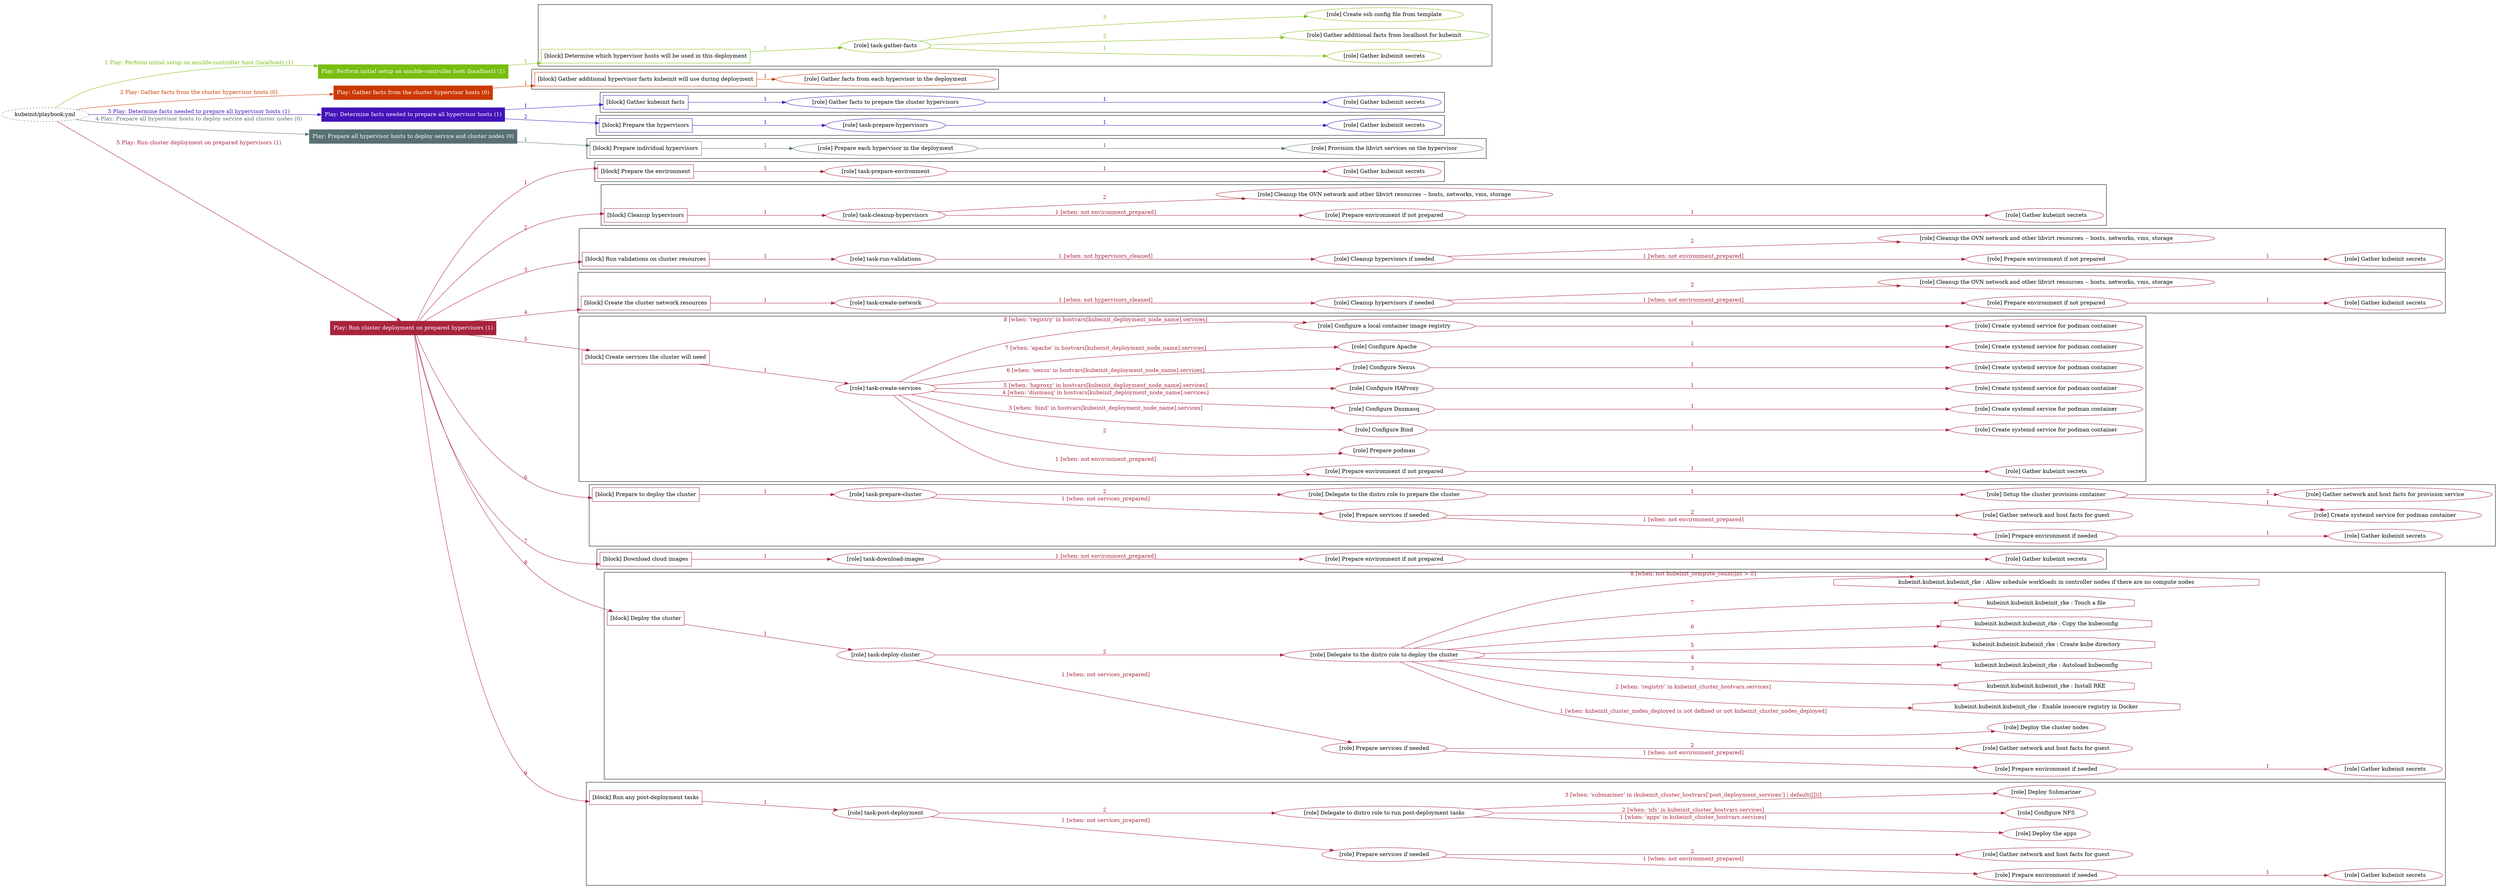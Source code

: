 digraph {
	graph [concentrate=true ordering=in rankdir=LR ratio=fill]
	edge [esep=5 sep=10]
	"kubeinit/playbook.yml" [URL="/home/runner/work/kubeinit/kubeinit/kubeinit/playbook.yml" id=playbook_8af589d7 style=dotted]
	"kubeinit/playbook.yml" -> play_e0f1fb7f [label="1 Play: Perform initial setup on ansible-controller host (localhost) (1)" color="#78bd0f" fontcolor="#78bd0f" id=edge_play_e0f1fb7f labeltooltip="1 Play: Perform initial setup on ansible-controller host (localhost) (1)" tooltip="1 Play: Perform initial setup on ansible-controller host (localhost) (1)"]
	subgraph "Play: Perform initial setup on ansible-controller host (localhost) (1)" {
		play_e0f1fb7f [label="Play: Perform initial setup on ansible-controller host (localhost) (1)" URL="/home/runner/work/kubeinit/kubeinit/kubeinit/playbook.yml" color="#78bd0f" fontcolor="#ffffff" id=play_e0f1fb7f shape=box style=filled tooltip=localhost]
		play_e0f1fb7f -> block_462673ed [label=1 color="#78bd0f" fontcolor="#78bd0f" id=edge_block_462673ed labeltooltip=1 tooltip=1]
		subgraph cluster_block_462673ed {
			block_462673ed [label="[block] Determine which hypervisor hosts will be used in this deployment" URL="/home/runner/work/kubeinit/kubeinit/kubeinit/playbook.yml" color="#78bd0f" id=block_462673ed labeltooltip="Determine which hypervisor hosts will be used in this deployment" shape=box tooltip="Determine which hypervisor hosts will be used in this deployment"]
			block_462673ed -> role_27b81e0c [label="1 " color="#78bd0f" fontcolor="#78bd0f" id=edge_role_27b81e0c labeltooltip="1 " tooltip="1 "]
			subgraph "task-gather-facts" {
				role_27b81e0c [label="[role] task-gather-facts" URL="/home/runner/work/kubeinit/kubeinit/kubeinit/playbook.yml" color="#78bd0f" id=role_27b81e0c tooltip="task-gather-facts"]
				role_27b81e0c -> role_c263c0c5 [label="1 " color="#78bd0f" fontcolor="#78bd0f" id=edge_role_c263c0c5 labeltooltip="1 " tooltip="1 "]
				subgraph "Gather kubeinit secrets" {
					role_c263c0c5 [label="[role] Gather kubeinit secrets" URL="/home/runner/.ansible/collections/ansible_collections/kubeinit/kubeinit/roles/kubeinit_prepare/tasks/build_hypervisors_group.yml" color="#78bd0f" id=role_c263c0c5 tooltip="Gather kubeinit secrets"]
				}
				role_27b81e0c -> role_02172f8f [label="2 " color="#78bd0f" fontcolor="#78bd0f" id=edge_role_02172f8f labeltooltip="2 " tooltip="2 "]
				subgraph "Gather additional facts from localhost for kubeinit" {
					role_02172f8f [label="[role] Gather additional facts from localhost for kubeinit" URL="/home/runner/.ansible/collections/ansible_collections/kubeinit/kubeinit/roles/kubeinit_prepare/tasks/build_hypervisors_group.yml" color="#78bd0f" id=role_02172f8f tooltip="Gather additional facts from localhost for kubeinit"]
				}
				role_27b81e0c -> role_7896fb72 [label="3 " color="#78bd0f" fontcolor="#78bd0f" id=edge_role_7896fb72 labeltooltip="3 " tooltip="3 "]
				subgraph "Create ssh config file from template" {
					role_7896fb72 [label="[role] Create ssh config file from template" URL="/home/runner/.ansible/collections/ansible_collections/kubeinit/kubeinit/roles/kubeinit_prepare/tasks/build_hypervisors_group.yml" color="#78bd0f" id=role_7896fb72 tooltip="Create ssh config file from template"]
				}
			}
		}
	}
	"kubeinit/playbook.yml" -> play_cfe994e8 [label="2 Play: Gather facts from the cluster hypervisor hosts (0)" color="#cc3900" fontcolor="#cc3900" id=edge_play_cfe994e8 labeltooltip="2 Play: Gather facts from the cluster hypervisor hosts (0)" tooltip="2 Play: Gather facts from the cluster hypervisor hosts (0)"]
	subgraph "Play: Gather facts from the cluster hypervisor hosts (0)" {
		play_cfe994e8 [label="Play: Gather facts from the cluster hypervisor hosts (0)" URL="/home/runner/work/kubeinit/kubeinit/kubeinit/playbook.yml" color="#cc3900" fontcolor="#ffffff" id=play_cfe994e8 shape=box style=filled tooltip="Play: Gather facts from the cluster hypervisor hosts (0)"]
		play_cfe994e8 -> block_b33fc8d0 [label=1 color="#cc3900" fontcolor="#cc3900" id=edge_block_b33fc8d0 labeltooltip=1 tooltip=1]
		subgraph cluster_block_b33fc8d0 {
			block_b33fc8d0 [label="[block] Gather additional hypervisor facts kubeinit will use during deployment" URL="/home/runner/work/kubeinit/kubeinit/kubeinit/playbook.yml" color="#cc3900" id=block_b33fc8d0 labeltooltip="Gather additional hypervisor facts kubeinit will use during deployment" shape=box tooltip="Gather additional hypervisor facts kubeinit will use during deployment"]
			block_b33fc8d0 -> role_9a37a873 [label="1 " color="#cc3900" fontcolor="#cc3900" id=edge_role_9a37a873 labeltooltip="1 " tooltip="1 "]
			subgraph "Gather facts from each hypervisor in the deployment" {
				role_9a37a873 [label="[role] Gather facts from each hypervisor in the deployment" URL="/home/runner/work/kubeinit/kubeinit/kubeinit/playbook.yml" color="#cc3900" id=role_9a37a873 tooltip="Gather facts from each hypervisor in the deployment"]
			}
		}
	}
	"kubeinit/playbook.yml" -> play_6dc8d242 [label="3 Play: Determine facts needed to prepare all hypervisor hosts (1)" color="#4312ba" fontcolor="#4312ba" id=edge_play_6dc8d242 labeltooltip="3 Play: Determine facts needed to prepare all hypervisor hosts (1)" tooltip="3 Play: Determine facts needed to prepare all hypervisor hosts (1)"]
	subgraph "Play: Determine facts needed to prepare all hypervisor hosts (1)" {
		play_6dc8d242 [label="Play: Determine facts needed to prepare all hypervisor hosts (1)" URL="/home/runner/work/kubeinit/kubeinit/kubeinit/playbook.yml" color="#4312ba" fontcolor="#ffffff" id=play_6dc8d242 shape=box style=filled tooltip=localhost]
		play_6dc8d242 -> block_5189fa88 [label=1 color="#4312ba" fontcolor="#4312ba" id=edge_block_5189fa88 labeltooltip=1 tooltip=1]
		subgraph cluster_block_5189fa88 {
			block_5189fa88 [label="[block] Gather kubeinit facts" URL="/home/runner/work/kubeinit/kubeinit/kubeinit/playbook.yml" color="#4312ba" id=block_5189fa88 labeltooltip="Gather kubeinit facts" shape=box tooltip="Gather kubeinit facts"]
			block_5189fa88 -> role_ed79dea5 [label="1 " color="#4312ba" fontcolor="#4312ba" id=edge_role_ed79dea5 labeltooltip="1 " tooltip="1 "]
			subgraph "Gather facts to prepare the cluster hypervisors" {
				role_ed79dea5 [label="[role] Gather facts to prepare the cluster hypervisors" URL="/home/runner/work/kubeinit/kubeinit/kubeinit/playbook.yml" color="#4312ba" id=role_ed79dea5 tooltip="Gather facts to prepare the cluster hypervisors"]
				role_ed79dea5 -> role_7d1e3646 [label="1 " color="#4312ba" fontcolor="#4312ba" id=edge_role_7d1e3646 labeltooltip="1 " tooltip="1 "]
				subgraph "Gather kubeinit secrets" {
					role_7d1e3646 [label="[role] Gather kubeinit secrets" URL="/home/runner/.ansible/collections/ansible_collections/kubeinit/kubeinit/roles/kubeinit_prepare/tasks/gather_kubeinit_facts.yml" color="#4312ba" id=role_7d1e3646 tooltip="Gather kubeinit secrets"]
				}
			}
		}
		play_6dc8d242 -> block_dc838ff8 [label=2 color="#4312ba" fontcolor="#4312ba" id=edge_block_dc838ff8 labeltooltip=2 tooltip=2]
		subgraph cluster_block_dc838ff8 {
			block_dc838ff8 [label="[block] Prepare the hypervisors" URL="/home/runner/work/kubeinit/kubeinit/kubeinit/playbook.yml" color="#4312ba" id=block_dc838ff8 labeltooltip="Prepare the hypervisors" shape=box tooltip="Prepare the hypervisors"]
			block_dc838ff8 -> role_788fcf6d [label="1 " color="#4312ba" fontcolor="#4312ba" id=edge_role_788fcf6d labeltooltip="1 " tooltip="1 "]
			subgraph "task-prepare-hypervisors" {
				role_788fcf6d [label="[role] task-prepare-hypervisors" URL="/home/runner/work/kubeinit/kubeinit/kubeinit/playbook.yml" color="#4312ba" id=role_788fcf6d tooltip="task-prepare-hypervisors"]
				role_788fcf6d -> role_e4d62a40 [label="1 " color="#4312ba" fontcolor="#4312ba" id=edge_role_e4d62a40 labeltooltip="1 " tooltip="1 "]
				subgraph "Gather kubeinit secrets" {
					role_e4d62a40 [label="[role] Gather kubeinit secrets" URL="/home/runner/.ansible/collections/ansible_collections/kubeinit/kubeinit/roles/kubeinit_prepare/tasks/gather_kubeinit_facts.yml" color="#4312ba" id=role_e4d62a40 tooltip="Gather kubeinit secrets"]
				}
			}
		}
	}
	"kubeinit/playbook.yml" -> play_64eccff3 [label="4 Play: Prepare all hypervisor hosts to deploy service and cluster nodes (0)" color="#587074" fontcolor="#587074" id=edge_play_64eccff3 labeltooltip="4 Play: Prepare all hypervisor hosts to deploy service and cluster nodes (0)" tooltip="4 Play: Prepare all hypervisor hosts to deploy service and cluster nodes (0)"]
	subgraph "Play: Prepare all hypervisor hosts to deploy service and cluster nodes (0)" {
		play_64eccff3 [label="Play: Prepare all hypervisor hosts to deploy service and cluster nodes (0)" URL="/home/runner/work/kubeinit/kubeinit/kubeinit/playbook.yml" color="#587074" fontcolor="#ffffff" id=play_64eccff3 shape=box style=filled tooltip="Play: Prepare all hypervisor hosts to deploy service and cluster nodes (0)"]
		play_64eccff3 -> block_0a5214ed [label=1 color="#587074" fontcolor="#587074" id=edge_block_0a5214ed labeltooltip=1 tooltip=1]
		subgraph cluster_block_0a5214ed {
			block_0a5214ed [label="[block] Prepare individual hypervisors" URL="/home/runner/work/kubeinit/kubeinit/kubeinit/playbook.yml" color="#587074" id=block_0a5214ed labeltooltip="Prepare individual hypervisors" shape=box tooltip="Prepare individual hypervisors"]
			block_0a5214ed -> role_4c35d10c [label="1 " color="#587074" fontcolor="#587074" id=edge_role_4c35d10c labeltooltip="1 " tooltip="1 "]
			subgraph "Prepare each hypervisor in the deployment" {
				role_4c35d10c [label="[role] Prepare each hypervisor in the deployment" URL="/home/runner/work/kubeinit/kubeinit/kubeinit/playbook.yml" color="#587074" id=role_4c35d10c tooltip="Prepare each hypervisor in the deployment"]
				role_4c35d10c -> role_a20f82db [label="1 " color="#587074" fontcolor="#587074" id=edge_role_a20f82db labeltooltip="1 " tooltip="1 "]
				subgraph "Provision the libvirt services on the hypervisor" {
					role_a20f82db [label="[role] Provision the libvirt services on the hypervisor" URL="/home/runner/.ansible/collections/ansible_collections/kubeinit/kubeinit/roles/kubeinit_prepare/tasks/prepare_hypervisor.yml" color="#587074" id=role_a20f82db tooltip="Provision the libvirt services on the hypervisor"]
				}
			}
		}
	}
	"kubeinit/playbook.yml" -> play_cc370a50 [label="5 Play: Run cluster deployment on prepared hypervisors (1)" color="#a8243c" fontcolor="#a8243c" id=edge_play_cc370a50 labeltooltip="5 Play: Run cluster deployment on prepared hypervisors (1)" tooltip="5 Play: Run cluster deployment on prepared hypervisors (1)"]
	subgraph "Play: Run cluster deployment on prepared hypervisors (1)" {
		play_cc370a50 [label="Play: Run cluster deployment on prepared hypervisors (1)" URL="/home/runner/work/kubeinit/kubeinit/kubeinit/playbook.yml" color="#a8243c" fontcolor="#ffffff" id=play_cc370a50 shape=box style=filled tooltip=localhost]
		play_cc370a50 -> block_a6df8f17 [label=1 color="#a8243c" fontcolor="#a8243c" id=edge_block_a6df8f17 labeltooltip=1 tooltip=1]
		subgraph cluster_block_a6df8f17 {
			block_a6df8f17 [label="[block] Prepare the environment" URL="/home/runner/work/kubeinit/kubeinit/kubeinit/playbook.yml" color="#a8243c" id=block_a6df8f17 labeltooltip="Prepare the environment" shape=box tooltip="Prepare the environment"]
			block_a6df8f17 -> role_3be89647 [label="1 " color="#a8243c" fontcolor="#a8243c" id=edge_role_3be89647 labeltooltip="1 " tooltip="1 "]
			subgraph "task-prepare-environment" {
				role_3be89647 [label="[role] task-prepare-environment" URL="/home/runner/work/kubeinit/kubeinit/kubeinit/playbook.yml" color="#a8243c" id=role_3be89647 tooltip="task-prepare-environment"]
				role_3be89647 -> role_45af93ce [label="1 " color="#a8243c" fontcolor="#a8243c" id=edge_role_45af93ce labeltooltip="1 " tooltip="1 "]
				subgraph "Gather kubeinit secrets" {
					role_45af93ce [label="[role] Gather kubeinit secrets" URL="/home/runner/.ansible/collections/ansible_collections/kubeinit/kubeinit/roles/kubeinit_prepare/tasks/gather_kubeinit_facts.yml" color="#a8243c" id=role_45af93ce tooltip="Gather kubeinit secrets"]
				}
			}
		}
		play_cc370a50 -> block_f65244af [label=2 color="#a8243c" fontcolor="#a8243c" id=edge_block_f65244af labeltooltip=2 tooltip=2]
		subgraph cluster_block_f65244af {
			block_f65244af [label="[block] Cleanup hypervisors" URL="/home/runner/work/kubeinit/kubeinit/kubeinit/playbook.yml" color="#a8243c" id=block_f65244af labeltooltip="Cleanup hypervisors" shape=box tooltip="Cleanup hypervisors"]
			block_f65244af -> role_a178a408 [label="1 " color="#a8243c" fontcolor="#a8243c" id=edge_role_a178a408 labeltooltip="1 " tooltip="1 "]
			subgraph "task-cleanup-hypervisors" {
				role_a178a408 [label="[role] task-cleanup-hypervisors" URL="/home/runner/work/kubeinit/kubeinit/kubeinit/playbook.yml" color="#a8243c" id=role_a178a408 tooltip="task-cleanup-hypervisors"]
				role_a178a408 -> role_e96ca5ad [label="1 [when: not environment_prepared]" color="#a8243c" fontcolor="#a8243c" id=edge_role_e96ca5ad labeltooltip="1 [when: not environment_prepared]" tooltip="1 [when: not environment_prepared]"]
				subgraph "Prepare environment if not prepared" {
					role_e96ca5ad [label="[role] Prepare environment if not prepared" URL="/home/runner/.ansible/collections/ansible_collections/kubeinit/kubeinit/roles/kubeinit_prepare/tasks/cleanup_hypervisors.yml" color="#a8243c" id=role_e96ca5ad tooltip="Prepare environment if not prepared"]
					role_e96ca5ad -> role_14c43a3d [label="1 " color="#a8243c" fontcolor="#a8243c" id=edge_role_14c43a3d labeltooltip="1 " tooltip="1 "]
					subgraph "Gather kubeinit secrets" {
						role_14c43a3d [label="[role] Gather kubeinit secrets" URL="/home/runner/.ansible/collections/ansible_collections/kubeinit/kubeinit/roles/kubeinit_prepare/tasks/gather_kubeinit_facts.yml" color="#a8243c" id=role_14c43a3d tooltip="Gather kubeinit secrets"]
					}
				}
				role_a178a408 -> role_6bd548cd [label="2 " color="#a8243c" fontcolor="#a8243c" id=edge_role_6bd548cd labeltooltip="2 " tooltip="2 "]
				subgraph "Cleanup the OVN network and other libvirt resources -- hosts, networks, vms, storage" {
					role_6bd548cd [label="[role] Cleanup the OVN network and other libvirt resources -- hosts, networks, vms, storage" URL="/home/runner/.ansible/collections/ansible_collections/kubeinit/kubeinit/roles/kubeinit_prepare/tasks/cleanup_hypervisors.yml" color="#a8243c" id=role_6bd548cd tooltip="Cleanup the OVN network and other libvirt resources -- hosts, networks, vms, storage"]
				}
			}
		}
		play_cc370a50 -> block_1a784919 [label=3 color="#a8243c" fontcolor="#a8243c" id=edge_block_1a784919 labeltooltip=3 tooltip=3]
		subgraph cluster_block_1a784919 {
			block_1a784919 [label="[block] Run validations on cluster resources" URL="/home/runner/work/kubeinit/kubeinit/kubeinit/playbook.yml" color="#a8243c" id=block_1a784919 labeltooltip="Run validations on cluster resources" shape=box tooltip="Run validations on cluster resources"]
			block_1a784919 -> role_44987489 [label="1 " color="#a8243c" fontcolor="#a8243c" id=edge_role_44987489 labeltooltip="1 " tooltip="1 "]
			subgraph "task-run-validations" {
				role_44987489 [label="[role] task-run-validations" URL="/home/runner/work/kubeinit/kubeinit/kubeinit/playbook.yml" color="#a8243c" id=role_44987489 tooltip="task-run-validations"]
				role_44987489 -> role_03b82233 [label="1 [when: not hypervisors_cleaned]" color="#a8243c" fontcolor="#a8243c" id=edge_role_03b82233 labeltooltip="1 [when: not hypervisors_cleaned]" tooltip="1 [when: not hypervisors_cleaned]"]
				subgraph "Cleanup hypervisors if needed" {
					role_03b82233 [label="[role] Cleanup hypervisors if needed" URL="/home/runner/.ansible/collections/ansible_collections/kubeinit/kubeinit/roles/kubeinit_validations/tasks/main.yml" color="#a8243c" id=role_03b82233 tooltip="Cleanup hypervisors if needed"]
					role_03b82233 -> role_d245eeaa [label="1 [when: not environment_prepared]" color="#a8243c" fontcolor="#a8243c" id=edge_role_d245eeaa labeltooltip="1 [when: not environment_prepared]" tooltip="1 [when: not environment_prepared]"]
					subgraph "Prepare environment if not prepared" {
						role_d245eeaa [label="[role] Prepare environment if not prepared" URL="/home/runner/.ansible/collections/ansible_collections/kubeinit/kubeinit/roles/kubeinit_prepare/tasks/cleanup_hypervisors.yml" color="#a8243c" id=role_d245eeaa tooltip="Prepare environment if not prepared"]
						role_d245eeaa -> role_e0bab95f [label="1 " color="#a8243c" fontcolor="#a8243c" id=edge_role_e0bab95f labeltooltip="1 " tooltip="1 "]
						subgraph "Gather kubeinit secrets" {
							role_e0bab95f [label="[role] Gather kubeinit secrets" URL="/home/runner/.ansible/collections/ansible_collections/kubeinit/kubeinit/roles/kubeinit_prepare/tasks/gather_kubeinit_facts.yml" color="#a8243c" id=role_e0bab95f tooltip="Gather kubeinit secrets"]
						}
					}
					role_03b82233 -> role_b91d1010 [label="2 " color="#a8243c" fontcolor="#a8243c" id=edge_role_b91d1010 labeltooltip="2 " tooltip="2 "]
					subgraph "Cleanup the OVN network and other libvirt resources -- hosts, networks, vms, storage" {
						role_b91d1010 [label="[role] Cleanup the OVN network and other libvirt resources -- hosts, networks, vms, storage" URL="/home/runner/.ansible/collections/ansible_collections/kubeinit/kubeinit/roles/kubeinit_prepare/tasks/cleanup_hypervisors.yml" color="#a8243c" id=role_b91d1010 tooltip="Cleanup the OVN network and other libvirt resources -- hosts, networks, vms, storage"]
					}
				}
			}
		}
		play_cc370a50 -> block_3710f4e8 [label=4 color="#a8243c" fontcolor="#a8243c" id=edge_block_3710f4e8 labeltooltip=4 tooltip=4]
		subgraph cluster_block_3710f4e8 {
			block_3710f4e8 [label="[block] Create the cluster network resources" URL="/home/runner/work/kubeinit/kubeinit/kubeinit/playbook.yml" color="#a8243c" id=block_3710f4e8 labeltooltip="Create the cluster network resources" shape=box tooltip="Create the cluster network resources"]
			block_3710f4e8 -> role_886196f2 [label="1 " color="#a8243c" fontcolor="#a8243c" id=edge_role_886196f2 labeltooltip="1 " tooltip="1 "]
			subgraph "task-create-network" {
				role_886196f2 [label="[role] task-create-network" URL="/home/runner/work/kubeinit/kubeinit/kubeinit/playbook.yml" color="#a8243c" id=role_886196f2 tooltip="task-create-network"]
				role_886196f2 -> role_5965d62a [label="1 [when: not hypervisors_cleaned]" color="#a8243c" fontcolor="#a8243c" id=edge_role_5965d62a labeltooltip="1 [when: not hypervisors_cleaned]" tooltip="1 [when: not hypervisors_cleaned]"]
				subgraph "Cleanup hypervisors if needed" {
					role_5965d62a [label="[role] Cleanup hypervisors if needed" URL="/home/runner/.ansible/collections/ansible_collections/kubeinit/kubeinit/roles/kubeinit_libvirt/tasks/create_network.yml" color="#a8243c" id=role_5965d62a tooltip="Cleanup hypervisors if needed"]
					role_5965d62a -> role_73ab29b9 [label="1 [when: not environment_prepared]" color="#a8243c" fontcolor="#a8243c" id=edge_role_73ab29b9 labeltooltip="1 [when: not environment_prepared]" tooltip="1 [when: not environment_prepared]"]
					subgraph "Prepare environment if not prepared" {
						role_73ab29b9 [label="[role] Prepare environment if not prepared" URL="/home/runner/.ansible/collections/ansible_collections/kubeinit/kubeinit/roles/kubeinit_prepare/tasks/cleanup_hypervisors.yml" color="#a8243c" id=role_73ab29b9 tooltip="Prepare environment if not prepared"]
						role_73ab29b9 -> role_50b590d6 [label="1 " color="#a8243c" fontcolor="#a8243c" id=edge_role_50b590d6 labeltooltip="1 " tooltip="1 "]
						subgraph "Gather kubeinit secrets" {
							role_50b590d6 [label="[role] Gather kubeinit secrets" URL="/home/runner/.ansible/collections/ansible_collections/kubeinit/kubeinit/roles/kubeinit_prepare/tasks/gather_kubeinit_facts.yml" color="#a8243c" id=role_50b590d6 tooltip="Gather kubeinit secrets"]
						}
					}
					role_5965d62a -> role_dc1eb9aa [label="2 " color="#a8243c" fontcolor="#a8243c" id=edge_role_dc1eb9aa labeltooltip="2 " tooltip="2 "]
					subgraph "Cleanup the OVN network and other libvirt resources -- hosts, networks, vms, storage" {
						role_dc1eb9aa [label="[role] Cleanup the OVN network and other libvirt resources -- hosts, networks, vms, storage" URL="/home/runner/.ansible/collections/ansible_collections/kubeinit/kubeinit/roles/kubeinit_prepare/tasks/cleanup_hypervisors.yml" color="#a8243c" id=role_dc1eb9aa tooltip="Cleanup the OVN network and other libvirt resources -- hosts, networks, vms, storage"]
					}
				}
			}
		}
		play_cc370a50 -> block_5495ba6c [label=5 color="#a8243c" fontcolor="#a8243c" id=edge_block_5495ba6c labeltooltip=5 tooltip=5]
		subgraph cluster_block_5495ba6c {
			block_5495ba6c [label="[block] Create services the cluster will need" URL="/home/runner/work/kubeinit/kubeinit/kubeinit/playbook.yml" color="#a8243c" id=block_5495ba6c labeltooltip="Create services the cluster will need" shape=box tooltip="Create services the cluster will need"]
			block_5495ba6c -> role_b79ec0e5 [label="1 " color="#a8243c" fontcolor="#a8243c" id=edge_role_b79ec0e5 labeltooltip="1 " tooltip="1 "]
			subgraph "task-create-services" {
				role_b79ec0e5 [label="[role] task-create-services" URL="/home/runner/work/kubeinit/kubeinit/kubeinit/playbook.yml" color="#a8243c" id=role_b79ec0e5 tooltip="task-create-services"]
				role_b79ec0e5 -> role_9dd83e70 [label="1 [when: not environment_prepared]" color="#a8243c" fontcolor="#a8243c" id=edge_role_9dd83e70 labeltooltip="1 [when: not environment_prepared]" tooltip="1 [when: not environment_prepared]"]
				subgraph "Prepare environment if not prepared" {
					role_9dd83e70 [label="[role] Prepare environment if not prepared" URL="/home/runner/.ansible/collections/ansible_collections/kubeinit/kubeinit/roles/kubeinit_services/tasks/main.yml" color="#a8243c" id=role_9dd83e70 tooltip="Prepare environment if not prepared"]
					role_9dd83e70 -> role_ee30f800 [label="1 " color="#a8243c" fontcolor="#a8243c" id=edge_role_ee30f800 labeltooltip="1 " tooltip="1 "]
					subgraph "Gather kubeinit secrets" {
						role_ee30f800 [label="[role] Gather kubeinit secrets" URL="/home/runner/.ansible/collections/ansible_collections/kubeinit/kubeinit/roles/kubeinit_prepare/tasks/gather_kubeinit_facts.yml" color="#a8243c" id=role_ee30f800 tooltip="Gather kubeinit secrets"]
					}
				}
				role_b79ec0e5 -> role_773a4abb [label="2 " color="#a8243c" fontcolor="#a8243c" id=edge_role_773a4abb labeltooltip="2 " tooltip="2 "]
				subgraph "Prepare podman" {
					role_773a4abb [label="[role] Prepare podman" URL="/home/runner/.ansible/collections/ansible_collections/kubeinit/kubeinit/roles/kubeinit_services/tasks/00_create_service_pod.yml" color="#a8243c" id=role_773a4abb tooltip="Prepare podman"]
				}
				role_b79ec0e5 -> role_e7b35ea3 [label="3 [when: 'bind' in hostvars[kubeinit_deployment_node_name].services]" color="#a8243c" fontcolor="#a8243c" id=edge_role_e7b35ea3 labeltooltip="3 [when: 'bind' in hostvars[kubeinit_deployment_node_name].services]" tooltip="3 [when: 'bind' in hostvars[kubeinit_deployment_node_name].services]"]
				subgraph "Configure Bind" {
					role_e7b35ea3 [label="[role] Configure Bind" URL="/home/runner/.ansible/collections/ansible_collections/kubeinit/kubeinit/roles/kubeinit_services/tasks/start_services_containers.yml" color="#a8243c" id=role_e7b35ea3 tooltip="Configure Bind"]
					role_e7b35ea3 -> role_4e4e2368 [label="1 " color="#a8243c" fontcolor="#a8243c" id=edge_role_4e4e2368 labeltooltip="1 " tooltip="1 "]
					subgraph "Create systemd service for podman container" {
						role_4e4e2368 [label="[role] Create systemd service for podman container" URL="/home/runner/.ansible/collections/ansible_collections/kubeinit/kubeinit/roles/kubeinit_bind/tasks/main.yml" color="#a8243c" id=role_4e4e2368 tooltip="Create systemd service for podman container"]
					}
				}
				role_b79ec0e5 -> role_931ce26c [label="4 [when: 'dnsmasq' in hostvars[kubeinit_deployment_node_name].services]" color="#a8243c" fontcolor="#a8243c" id=edge_role_931ce26c labeltooltip="4 [when: 'dnsmasq' in hostvars[kubeinit_deployment_node_name].services]" tooltip="4 [when: 'dnsmasq' in hostvars[kubeinit_deployment_node_name].services]"]
				subgraph "Configure Dnsmasq" {
					role_931ce26c [label="[role] Configure Dnsmasq" URL="/home/runner/.ansible/collections/ansible_collections/kubeinit/kubeinit/roles/kubeinit_services/tasks/start_services_containers.yml" color="#a8243c" id=role_931ce26c tooltip="Configure Dnsmasq"]
					role_931ce26c -> role_1c40c442 [label="1 " color="#a8243c" fontcolor="#a8243c" id=edge_role_1c40c442 labeltooltip="1 " tooltip="1 "]
					subgraph "Create systemd service for podman container" {
						role_1c40c442 [label="[role] Create systemd service for podman container" URL="/home/runner/.ansible/collections/ansible_collections/kubeinit/kubeinit/roles/kubeinit_dnsmasq/tasks/main.yml" color="#a8243c" id=role_1c40c442 tooltip="Create systemd service for podman container"]
					}
				}
				role_b79ec0e5 -> role_3785a36a [label="5 [when: 'haproxy' in hostvars[kubeinit_deployment_node_name].services]" color="#a8243c" fontcolor="#a8243c" id=edge_role_3785a36a labeltooltip="5 [when: 'haproxy' in hostvars[kubeinit_deployment_node_name].services]" tooltip="5 [when: 'haproxy' in hostvars[kubeinit_deployment_node_name].services]"]
				subgraph "Configure HAProxy" {
					role_3785a36a [label="[role] Configure HAProxy" URL="/home/runner/.ansible/collections/ansible_collections/kubeinit/kubeinit/roles/kubeinit_services/tasks/start_services_containers.yml" color="#a8243c" id=role_3785a36a tooltip="Configure HAProxy"]
					role_3785a36a -> role_61a02f82 [label="1 " color="#a8243c" fontcolor="#a8243c" id=edge_role_61a02f82 labeltooltip="1 " tooltip="1 "]
					subgraph "Create systemd service for podman container" {
						role_61a02f82 [label="[role] Create systemd service for podman container" URL="/home/runner/.ansible/collections/ansible_collections/kubeinit/kubeinit/roles/kubeinit_haproxy/tasks/main.yml" color="#a8243c" id=role_61a02f82 tooltip="Create systemd service for podman container"]
					}
				}
				role_b79ec0e5 -> role_23292dee [label="6 [when: 'nexus' in hostvars[kubeinit_deployment_node_name].services]" color="#a8243c" fontcolor="#a8243c" id=edge_role_23292dee labeltooltip="6 [when: 'nexus' in hostvars[kubeinit_deployment_node_name].services]" tooltip="6 [when: 'nexus' in hostvars[kubeinit_deployment_node_name].services]"]
				subgraph "Configure Nexus" {
					role_23292dee [label="[role] Configure Nexus" URL="/home/runner/.ansible/collections/ansible_collections/kubeinit/kubeinit/roles/kubeinit_services/tasks/start_services_containers.yml" color="#a8243c" id=role_23292dee tooltip="Configure Nexus"]
					role_23292dee -> role_6d8be8fb [label="1 " color="#a8243c" fontcolor="#a8243c" id=edge_role_6d8be8fb labeltooltip="1 " tooltip="1 "]
					subgraph "Create systemd service for podman container" {
						role_6d8be8fb [label="[role] Create systemd service for podman container" URL="/home/runner/.ansible/collections/ansible_collections/kubeinit/kubeinit/roles/kubeinit_nexus/tasks/main.yml" color="#a8243c" id=role_6d8be8fb tooltip="Create systemd service for podman container"]
					}
				}
				role_b79ec0e5 -> role_19afdcac [label="7 [when: 'apache' in hostvars[kubeinit_deployment_node_name].services]" color="#a8243c" fontcolor="#a8243c" id=edge_role_19afdcac labeltooltip="7 [when: 'apache' in hostvars[kubeinit_deployment_node_name].services]" tooltip="7 [when: 'apache' in hostvars[kubeinit_deployment_node_name].services]"]
				subgraph "Configure Apache" {
					role_19afdcac [label="[role] Configure Apache" URL="/home/runner/.ansible/collections/ansible_collections/kubeinit/kubeinit/roles/kubeinit_services/tasks/start_services_containers.yml" color="#a8243c" id=role_19afdcac tooltip="Configure Apache"]
					role_19afdcac -> role_9ce3164d [label="1 " color="#a8243c" fontcolor="#a8243c" id=edge_role_9ce3164d labeltooltip="1 " tooltip="1 "]
					subgraph "Create systemd service for podman container" {
						role_9ce3164d [label="[role] Create systemd service for podman container" URL="/home/runner/.ansible/collections/ansible_collections/kubeinit/kubeinit/roles/kubeinit_apache/tasks/main.yml" color="#a8243c" id=role_9ce3164d tooltip="Create systemd service for podman container"]
					}
				}
				role_b79ec0e5 -> role_5d60c708 [label="8 [when: 'registry' in hostvars[kubeinit_deployment_node_name].services]" color="#a8243c" fontcolor="#a8243c" id=edge_role_5d60c708 labeltooltip="8 [when: 'registry' in hostvars[kubeinit_deployment_node_name].services]" tooltip="8 [when: 'registry' in hostvars[kubeinit_deployment_node_name].services]"]
				subgraph "Configure a local container image registry" {
					role_5d60c708 [label="[role] Configure a local container image registry" URL="/home/runner/.ansible/collections/ansible_collections/kubeinit/kubeinit/roles/kubeinit_services/tasks/start_services_containers.yml" color="#a8243c" id=role_5d60c708 tooltip="Configure a local container image registry"]
					role_5d60c708 -> role_3eb790f0 [label="1 " color="#a8243c" fontcolor="#a8243c" id=edge_role_3eb790f0 labeltooltip="1 " tooltip="1 "]
					subgraph "Create systemd service for podman container" {
						role_3eb790f0 [label="[role] Create systemd service for podman container" URL="/home/runner/.ansible/collections/ansible_collections/kubeinit/kubeinit/roles/kubeinit_registry/tasks/main.yml" color="#a8243c" id=role_3eb790f0 tooltip="Create systemd service for podman container"]
					}
				}
			}
		}
		play_cc370a50 -> block_e1e99fae [label=6 color="#a8243c" fontcolor="#a8243c" id=edge_block_e1e99fae labeltooltip=6 tooltip=6]
		subgraph cluster_block_e1e99fae {
			block_e1e99fae [label="[block] Prepare to deploy the cluster" URL="/home/runner/work/kubeinit/kubeinit/kubeinit/playbook.yml" color="#a8243c" id=block_e1e99fae labeltooltip="Prepare to deploy the cluster" shape=box tooltip="Prepare to deploy the cluster"]
			block_e1e99fae -> role_65e3a891 [label="1 " color="#a8243c" fontcolor="#a8243c" id=edge_role_65e3a891 labeltooltip="1 " tooltip="1 "]
			subgraph "task-prepare-cluster" {
				role_65e3a891 [label="[role] task-prepare-cluster" URL="/home/runner/work/kubeinit/kubeinit/kubeinit/playbook.yml" color="#a8243c" id=role_65e3a891 tooltip="task-prepare-cluster"]
				role_65e3a891 -> role_28dbf0f9 [label="1 [when: not services_prepared]" color="#a8243c" fontcolor="#a8243c" id=edge_role_28dbf0f9 labeltooltip="1 [when: not services_prepared]" tooltip="1 [when: not services_prepared]"]
				subgraph "Prepare services if needed" {
					role_28dbf0f9 [label="[role] Prepare services if needed" URL="/home/runner/.ansible/collections/ansible_collections/kubeinit/kubeinit/roles/kubeinit_prepare/tasks/prepare_cluster.yml" color="#a8243c" id=role_28dbf0f9 tooltip="Prepare services if needed"]
					role_28dbf0f9 -> role_1f99293e [label="1 [when: not environment_prepared]" color="#a8243c" fontcolor="#a8243c" id=edge_role_1f99293e labeltooltip="1 [when: not environment_prepared]" tooltip="1 [when: not environment_prepared]"]
					subgraph "Prepare environment if needed" {
						role_1f99293e [label="[role] Prepare environment if needed" URL="/home/runner/.ansible/collections/ansible_collections/kubeinit/kubeinit/roles/kubeinit_services/tasks/prepare_services.yml" color="#a8243c" id=role_1f99293e tooltip="Prepare environment if needed"]
						role_1f99293e -> role_a02c157d [label="1 " color="#a8243c" fontcolor="#a8243c" id=edge_role_a02c157d labeltooltip="1 " tooltip="1 "]
						subgraph "Gather kubeinit secrets" {
							role_a02c157d [label="[role] Gather kubeinit secrets" URL="/home/runner/.ansible/collections/ansible_collections/kubeinit/kubeinit/roles/kubeinit_prepare/tasks/gather_kubeinit_facts.yml" color="#a8243c" id=role_a02c157d tooltip="Gather kubeinit secrets"]
						}
					}
					role_28dbf0f9 -> role_bfa950fb [label="2 " color="#a8243c" fontcolor="#a8243c" id=edge_role_bfa950fb labeltooltip="2 " tooltip="2 "]
					subgraph "Gather network and host facts for guest" {
						role_bfa950fb [label="[role] Gather network and host facts for guest" URL="/home/runner/.ansible/collections/ansible_collections/kubeinit/kubeinit/roles/kubeinit_services/tasks/prepare_services.yml" color="#a8243c" id=role_bfa950fb tooltip="Gather network and host facts for guest"]
					}
				}
				role_65e3a891 -> role_e6fd3283 [label="2 " color="#a8243c" fontcolor="#a8243c" id=edge_role_e6fd3283 labeltooltip="2 " tooltip="2 "]
				subgraph "Delegate to the distro role to prepare the cluster" {
					role_e6fd3283 [label="[role] Delegate to the distro role to prepare the cluster" URL="/home/runner/.ansible/collections/ansible_collections/kubeinit/kubeinit/roles/kubeinit_prepare/tasks/prepare_cluster.yml" color="#a8243c" id=role_e6fd3283 tooltip="Delegate to the distro role to prepare the cluster"]
					role_e6fd3283 -> role_24d95d33 [label="1 " color="#a8243c" fontcolor="#a8243c" id=edge_role_24d95d33 labeltooltip="1 " tooltip="1 "]
					subgraph "Setup the cluster provision container" {
						role_24d95d33 [label="[role] Setup the cluster provision container" URL="/home/runner/.ansible/collections/ansible_collections/kubeinit/kubeinit/roles/kubeinit_rke/tasks/prepare_cluster.yml" color="#a8243c" id=role_24d95d33 tooltip="Setup the cluster provision container"]
						role_24d95d33 -> role_bffd1df2 [label="1 " color="#a8243c" fontcolor="#a8243c" id=edge_role_bffd1df2 labeltooltip="1 " tooltip="1 "]
						subgraph "Create systemd service for podman container" {
							role_bffd1df2 [label="[role] Create systemd service for podman container" URL="/home/runner/.ansible/collections/ansible_collections/kubeinit/kubeinit/roles/kubeinit_services/tasks/create_provision_container.yml" color="#a8243c" id=role_bffd1df2 tooltip="Create systemd service for podman container"]
						}
						role_24d95d33 -> role_7e123edb [label="2 " color="#a8243c" fontcolor="#a8243c" id=edge_role_7e123edb labeltooltip="2 " tooltip="2 "]
						subgraph "Gather network and host facts for provision service" {
							role_7e123edb [label="[role] Gather network and host facts for provision service" URL="/home/runner/.ansible/collections/ansible_collections/kubeinit/kubeinit/roles/kubeinit_services/tasks/create_provision_container.yml" color="#a8243c" id=role_7e123edb tooltip="Gather network and host facts for provision service"]
						}
					}
				}
			}
		}
		play_cc370a50 -> block_6401bc9c [label=7 color="#a8243c" fontcolor="#a8243c" id=edge_block_6401bc9c labeltooltip=7 tooltip=7]
		subgraph cluster_block_6401bc9c {
			block_6401bc9c [label="[block] Download cloud images" URL="/home/runner/work/kubeinit/kubeinit/kubeinit/playbook.yml" color="#a8243c" id=block_6401bc9c labeltooltip="Download cloud images" shape=box tooltip="Download cloud images"]
			block_6401bc9c -> role_863945fe [label="1 " color="#a8243c" fontcolor="#a8243c" id=edge_role_863945fe labeltooltip="1 " tooltip="1 "]
			subgraph "task-download-images" {
				role_863945fe [label="[role] task-download-images" URL="/home/runner/work/kubeinit/kubeinit/kubeinit/playbook.yml" color="#a8243c" id=role_863945fe tooltip="task-download-images"]
				role_863945fe -> role_e991f55e [label="1 [when: not environment_prepared]" color="#a8243c" fontcolor="#a8243c" id=edge_role_e991f55e labeltooltip="1 [when: not environment_prepared]" tooltip="1 [when: not environment_prepared]"]
				subgraph "Prepare environment if not prepared" {
					role_e991f55e [label="[role] Prepare environment if not prepared" URL="/home/runner/.ansible/collections/ansible_collections/kubeinit/kubeinit/roles/kubeinit_libvirt/tasks/download_cloud_images.yml" color="#a8243c" id=role_e991f55e tooltip="Prepare environment if not prepared"]
					role_e991f55e -> role_5f798452 [label="1 " color="#a8243c" fontcolor="#a8243c" id=edge_role_5f798452 labeltooltip="1 " tooltip="1 "]
					subgraph "Gather kubeinit secrets" {
						role_5f798452 [label="[role] Gather kubeinit secrets" URL="/home/runner/.ansible/collections/ansible_collections/kubeinit/kubeinit/roles/kubeinit_prepare/tasks/gather_kubeinit_facts.yml" color="#a8243c" id=role_5f798452 tooltip="Gather kubeinit secrets"]
					}
				}
			}
		}
		play_cc370a50 -> block_b1b56567 [label=8 color="#a8243c" fontcolor="#a8243c" id=edge_block_b1b56567 labeltooltip=8 tooltip=8]
		subgraph cluster_block_b1b56567 {
			block_b1b56567 [label="[block] Deploy the cluster" URL="/home/runner/work/kubeinit/kubeinit/kubeinit/playbook.yml" color="#a8243c" id=block_b1b56567 labeltooltip="Deploy the cluster" shape=box tooltip="Deploy the cluster"]
			block_b1b56567 -> role_4837165e [label="1 " color="#a8243c" fontcolor="#a8243c" id=edge_role_4837165e labeltooltip="1 " tooltip="1 "]
			subgraph "task-deploy-cluster" {
				role_4837165e [label="[role] task-deploy-cluster" URL="/home/runner/work/kubeinit/kubeinit/kubeinit/playbook.yml" color="#a8243c" id=role_4837165e tooltip="task-deploy-cluster"]
				role_4837165e -> role_d8f028ea [label="1 [when: not services_prepared]" color="#a8243c" fontcolor="#a8243c" id=edge_role_d8f028ea labeltooltip="1 [when: not services_prepared]" tooltip="1 [when: not services_prepared]"]
				subgraph "Prepare services if needed" {
					role_d8f028ea [label="[role] Prepare services if needed" URL="/home/runner/.ansible/collections/ansible_collections/kubeinit/kubeinit/roles/kubeinit_prepare/tasks/deploy_cluster.yml" color="#a8243c" id=role_d8f028ea tooltip="Prepare services if needed"]
					role_d8f028ea -> role_91d1895f [label="1 [when: not environment_prepared]" color="#a8243c" fontcolor="#a8243c" id=edge_role_91d1895f labeltooltip="1 [when: not environment_prepared]" tooltip="1 [when: not environment_prepared]"]
					subgraph "Prepare environment if needed" {
						role_91d1895f [label="[role] Prepare environment if needed" URL="/home/runner/.ansible/collections/ansible_collections/kubeinit/kubeinit/roles/kubeinit_services/tasks/prepare_services.yml" color="#a8243c" id=role_91d1895f tooltip="Prepare environment if needed"]
						role_91d1895f -> role_1fbce007 [label="1 " color="#a8243c" fontcolor="#a8243c" id=edge_role_1fbce007 labeltooltip="1 " tooltip="1 "]
						subgraph "Gather kubeinit secrets" {
							role_1fbce007 [label="[role] Gather kubeinit secrets" URL="/home/runner/.ansible/collections/ansible_collections/kubeinit/kubeinit/roles/kubeinit_prepare/tasks/gather_kubeinit_facts.yml" color="#a8243c" id=role_1fbce007 tooltip="Gather kubeinit secrets"]
						}
					}
					role_d8f028ea -> role_0c3be26d [label="2 " color="#a8243c" fontcolor="#a8243c" id=edge_role_0c3be26d labeltooltip="2 " tooltip="2 "]
					subgraph "Gather network and host facts for guest" {
						role_0c3be26d [label="[role] Gather network and host facts for guest" URL="/home/runner/.ansible/collections/ansible_collections/kubeinit/kubeinit/roles/kubeinit_services/tasks/prepare_services.yml" color="#a8243c" id=role_0c3be26d tooltip="Gather network and host facts for guest"]
					}
				}
				role_4837165e -> role_8923f426 [label="2 " color="#a8243c" fontcolor="#a8243c" id=edge_role_8923f426 labeltooltip="2 " tooltip="2 "]
				subgraph "Delegate to the distro role to deploy the cluster" {
					role_8923f426 [label="[role] Delegate to the distro role to deploy the cluster" URL="/home/runner/.ansible/collections/ansible_collections/kubeinit/kubeinit/roles/kubeinit_prepare/tasks/deploy_cluster.yml" color="#a8243c" id=role_8923f426 tooltip="Delegate to the distro role to deploy the cluster"]
					role_8923f426 -> role_293a5e96 [label="1 [when: kubeinit_cluster_nodes_deployed is not defined or not kubeinit_cluster_nodes_deployed]" color="#a8243c" fontcolor="#a8243c" id=edge_role_293a5e96 labeltooltip="1 [when: kubeinit_cluster_nodes_deployed is not defined or not kubeinit_cluster_nodes_deployed]" tooltip="1 [when: kubeinit_cluster_nodes_deployed is not defined or not kubeinit_cluster_nodes_deployed]"]
					subgraph "Deploy the cluster nodes" {
						role_293a5e96 [label="[role] Deploy the cluster nodes" URL="/home/runner/.ansible/collections/ansible_collections/kubeinit/kubeinit/roles/kubeinit_rke/tasks/main.yml" color="#a8243c" id=role_293a5e96 tooltip="Deploy the cluster nodes"]
					}
					task_e71d2a54 [label="kubeinit.kubeinit.kubeinit_rke : Enable insecure registry in Docker" URL="/home/runner/.ansible/collections/ansible_collections/kubeinit/kubeinit/roles/kubeinit_rke/tasks/main.yml" color="#a8243c" id=task_e71d2a54 shape=octagon tooltip="kubeinit.kubeinit.kubeinit_rke : Enable insecure registry in Docker"]
					role_8923f426 -> task_e71d2a54 [label="2 [when: 'registry' in kubeinit_cluster_hostvars.services]" color="#a8243c" fontcolor="#a8243c" id=edge_task_e71d2a54 labeltooltip="2 [when: 'registry' in kubeinit_cluster_hostvars.services]" tooltip="2 [when: 'registry' in kubeinit_cluster_hostvars.services]"]
					task_76674da8 [label="kubeinit.kubeinit.kubeinit_rke : Install RKE" URL="/home/runner/.ansible/collections/ansible_collections/kubeinit/kubeinit/roles/kubeinit_rke/tasks/main.yml" color="#a8243c" id=task_76674da8 shape=octagon tooltip="kubeinit.kubeinit.kubeinit_rke : Install RKE"]
					role_8923f426 -> task_76674da8 [label="3 " color="#a8243c" fontcolor="#a8243c" id=edge_task_76674da8 labeltooltip="3 " tooltip="3 "]
					task_fd29e2ad [label="kubeinit.kubeinit.kubeinit_rke : Autoload kubeconfig" URL="/home/runner/.ansible/collections/ansible_collections/kubeinit/kubeinit/roles/kubeinit_rke/tasks/main.yml" color="#a8243c" id=task_fd29e2ad shape=octagon tooltip="kubeinit.kubeinit.kubeinit_rke : Autoload kubeconfig"]
					role_8923f426 -> task_fd29e2ad [label="4 " color="#a8243c" fontcolor="#a8243c" id=edge_task_fd29e2ad labeltooltip="4 " tooltip="4 "]
					task_38b8e071 [label="kubeinit.kubeinit.kubeinit_rke : Create kube directory" URL="/home/runner/.ansible/collections/ansible_collections/kubeinit/kubeinit/roles/kubeinit_rke/tasks/main.yml" color="#a8243c" id=task_38b8e071 shape=octagon tooltip="kubeinit.kubeinit.kubeinit_rke : Create kube directory"]
					role_8923f426 -> task_38b8e071 [label="5 " color="#a8243c" fontcolor="#a8243c" id=edge_task_38b8e071 labeltooltip="5 " tooltip="5 "]
					task_7042bed9 [label="kubeinit.kubeinit.kubeinit_rke : Copy the kubeconfig" URL="/home/runner/.ansible/collections/ansible_collections/kubeinit/kubeinit/roles/kubeinit_rke/tasks/main.yml" color="#a8243c" id=task_7042bed9 shape=octagon tooltip="kubeinit.kubeinit.kubeinit_rke : Copy the kubeconfig"]
					role_8923f426 -> task_7042bed9 [label="6 " color="#a8243c" fontcolor="#a8243c" id=edge_task_7042bed9 labeltooltip="6 " tooltip="6 "]
					task_b85f17ee [label="kubeinit.kubeinit.kubeinit_rke : Touch a file" URL="/home/runner/.ansible/collections/ansible_collections/kubeinit/kubeinit/roles/kubeinit_rke/tasks/main.yml" color="#a8243c" id=task_b85f17ee shape=octagon tooltip="kubeinit.kubeinit.kubeinit_rke : Touch a file"]
					role_8923f426 -> task_b85f17ee [label="7 " color="#a8243c" fontcolor="#a8243c" id=edge_task_b85f17ee labeltooltip="7 " tooltip="7 "]
					task_56dece8e [label="kubeinit.kubeinit.kubeinit_rke : Allow schedule workloads in controller nodes if there are no compute nodes" URL="/home/runner/.ansible/collections/ansible_collections/kubeinit/kubeinit/roles/kubeinit_rke/tasks/main.yml" color="#a8243c" id=task_56dece8e shape=octagon tooltip="kubeinit.kubeinit.kubeinit_rke : Allow schedule workloads in controller nodes if there are no compute nodes"]
					role_8923f426 -> task_56dece8e [label="8 [when: not kubeinit_compute_count|int > 0]" color="#a8243c" fontcolor="#a8243c" id=edge_task_56dece8e labeltooltip="8 [when: not kubeinit_compute_count|int > 0]" tooltip="8 [when: not kubeinit_compute_count|int > 0]"]
				}
			}
		}
		play_cc370a50 -> block_43f260d7 [label=9 color="#a8243c" fontcolor="#a8243c" id=edge_block_43f260d7 labeltooltip=9 tooltip=9]
		subgraph cluster_block_43f260d7 {
			block_43f260d7 [label="[block] Run any post-deployment tasks" URL="/home/runner/work/kubeinit/kubeinit/kubeinit/playbook.yml" color="#a8243c" id=block_43f260d7 labeltooltip="Run any post-deployment tasks" shape=box tooltip="Run any post-deployment tasks"]
			block_43f260d7 -> role_d40b9f0c [label="1 " color="#a8243c" fontcolor="#a8243c" id=edge_role_d40b9f0c labeltooltip="1 " tooltip="1 "]
			subgraph "task-post-deployment" {
				role_d40b9f0c [label="[role] task-post-deployment" URL="/home/runner/work/kubeinit/kubeinit/kubeinit/playbook.yml" color="#a8243c" id=role_d40b9f0c tooltip="task-post-deployment"]
				role_d40b9f0c -> role_2c1d000b [label="1 [when: not services_prepared]" color="#a8243c" fontcolor="#a8243c" id=edge_role_2c1d000b labeltooltip="1 [when: not services_prepared]" tooltip="1 [when: not services_prepared]"]
				subgraph "Prepare services if needed" {
					role_2c1d000b [label="[role] Prepare services if needed" URL="/home/runner/.ansible/collections/ansible_collections/kubeinit/kubeinit/roles/kubeinit_prepare/tasks/post_deployment.yml" color="#a8243c" id=role_2c1d000b tooltip="Prepare services if needed"]
					role_2c1d000b -> role_868c26a5 [label="1 [when: not environment_prepared]" color="#a8243c" fontcolor="#a8243c" id=edge_role_868c26a5 labeltooltip="1 [when: not environment_prepared]" tooltip="1 [when: not environment_prepared]"]
					subgraph "Prepare environment if needed" {
						role_868c26a5 [label="[role] Prepare environment if needed" URL="/home/runner/.ansible/collections/ansible_collections/kubeinit/kubeinit/roles/kubeinit_services/tasks/prepare_services.yml" color="#a8243c" id=role_868c26a5 tooltip="Prepare environment if needed"]
						role_868c26a5 -> role_ccac741b [label="1 " color="#a8243c" fontcolor="#a8243c" id=edge_role_ccac741b labeltooltip="1 " tooltip="1 "]
						subgraph "Gather kubeinit secrets" {
							role_ccac741b [label="[role] Gather kubeinit secrets" URL="/home/runner/.ansible/collections/ansible_collections/kubeinit/kubeinit/roles/kubeinit_prepare/tasks/gather_kubeinit_facts.yml" color="#a8243c" id=role_ccac741b tooltip="Gather kubeinit secrets"]
						}
					}
					role_2c1d000b -> role_0402824b [label="2 " color="#a8243c" fontcolor="#a8243c" id=edge_role_0402824b labeltooltip="2 " tooltip="2 "]
					subgraph "Gather network and host facts for guest" {
						role_0402824b [label="[role] Gather network and host facts for guest" URL="/home/runner/.ansible/collections/ansible_collections/kubeinit/kubeinit/roles/kubeinit_services/tasks/prepare_services.yml" color="#a8243c" id=role_0402824b tooltip="Gather network and host facts for guest"]
					}
				}
				role_d40b9f0c -> role_74867c6c [label="2 " color="#a8243c" fontcolor="#a8243c" id=edge_role_74867c6c labeltooltip="2 " tooltip="2 "]
				subgraph "Delegate to distro role to run post-deployment tasks" {
					role_74867c6c [label="[role] Delegate to distro role to run post-deployment tasks" URL="/home/runner/.ansible/collections/ansible_collections/kubeinit/kubeinit/roles/kubeinit_prepare/tasks/post_deployment.yml" color="#a8243c" id=role_74867c6c tooltip="Delegate to distro role to run post-deployment tasks"]
					role_74867c6c -> role_70728dd9 [label="1 [when: 'apps' in kubeinit_cluster_hostvars.services]" color="#a8243c" fontcolor="#a8243c" id=edge_role_70728dd9 labeltooltip="1 [when: 'apps' in kubeinit_cluster_hostvars.services]" tooltip="1 [when: 'apps' in kubeinit_cluster_hostvars.services]"]
					subgraph "Deploy the apps" {
						role_70728dd9 [label="[role] Deploy the apps" URL="/home/runner/.ansible/collections/ansible_collections/kubeinit/kubeinit/roles/kubeinit_rke/tasks/post_deployment_tasks.yml" color="#a8243c" id=role_70728dd9 tooltip="Deploy the apps"]
					}
					role_74867c6c -> role_ea42acae [label="2 [when: 'nfs' in kubeinit_cluster_hostvars.services]" color="#a8243c" fontcolor="#a8243c" id=edge_role_ea42acae labeltooltip="2 [when: 'nfs' in kubeinit_cluster_hostvars.services]" tooltip="2 [when: 'nfs' in kubeinit_cluster_hostvars.services]"]
					subgraph "Configure NFS" {
						role_ea42acae [label="[role] Configure NFS" URL="/home/runner/.ansible/collections/ansible_collections/kubeinit/kubeinit/roles/kubeinit_rke/tasks/post_deployment_tasks.yml" color="#a8243c" id=role_ea42acae tooltip="Configure NFS"]
					}
					role_74867c6c -> role_af4abefc [label="3 [when: 'submariner' in (kubeinit_cluster_hostvars['post_deployment_services'] | default([]))]" color="#a8243c" fontcolor="#a8243c" id=edge_role_af4abefc labeltooltip="3 [when: 'submariner' in (kubeinit_cluster_hostvars['post_deployment_services'] | default([]))]" tooltip="3 [when: 'submariner' in (kubeinit_cluster_hostvars['post_deployment_services'] | default([]))]"]
					subgraph "Deploy Submariner" {
						role_af4abefc [label="[role] Deploy Submariner" URL="/home/runner/.ansible/collections/ansible_collections/kubeinit/kubeinit/roles/kubeinit_rke/tasks/post_deployment_tasks.yml" color="#a8243c" id=role_af4abefc tooltip="Deploy Submariner"]
					}
				}
			}
		}
	}
}

